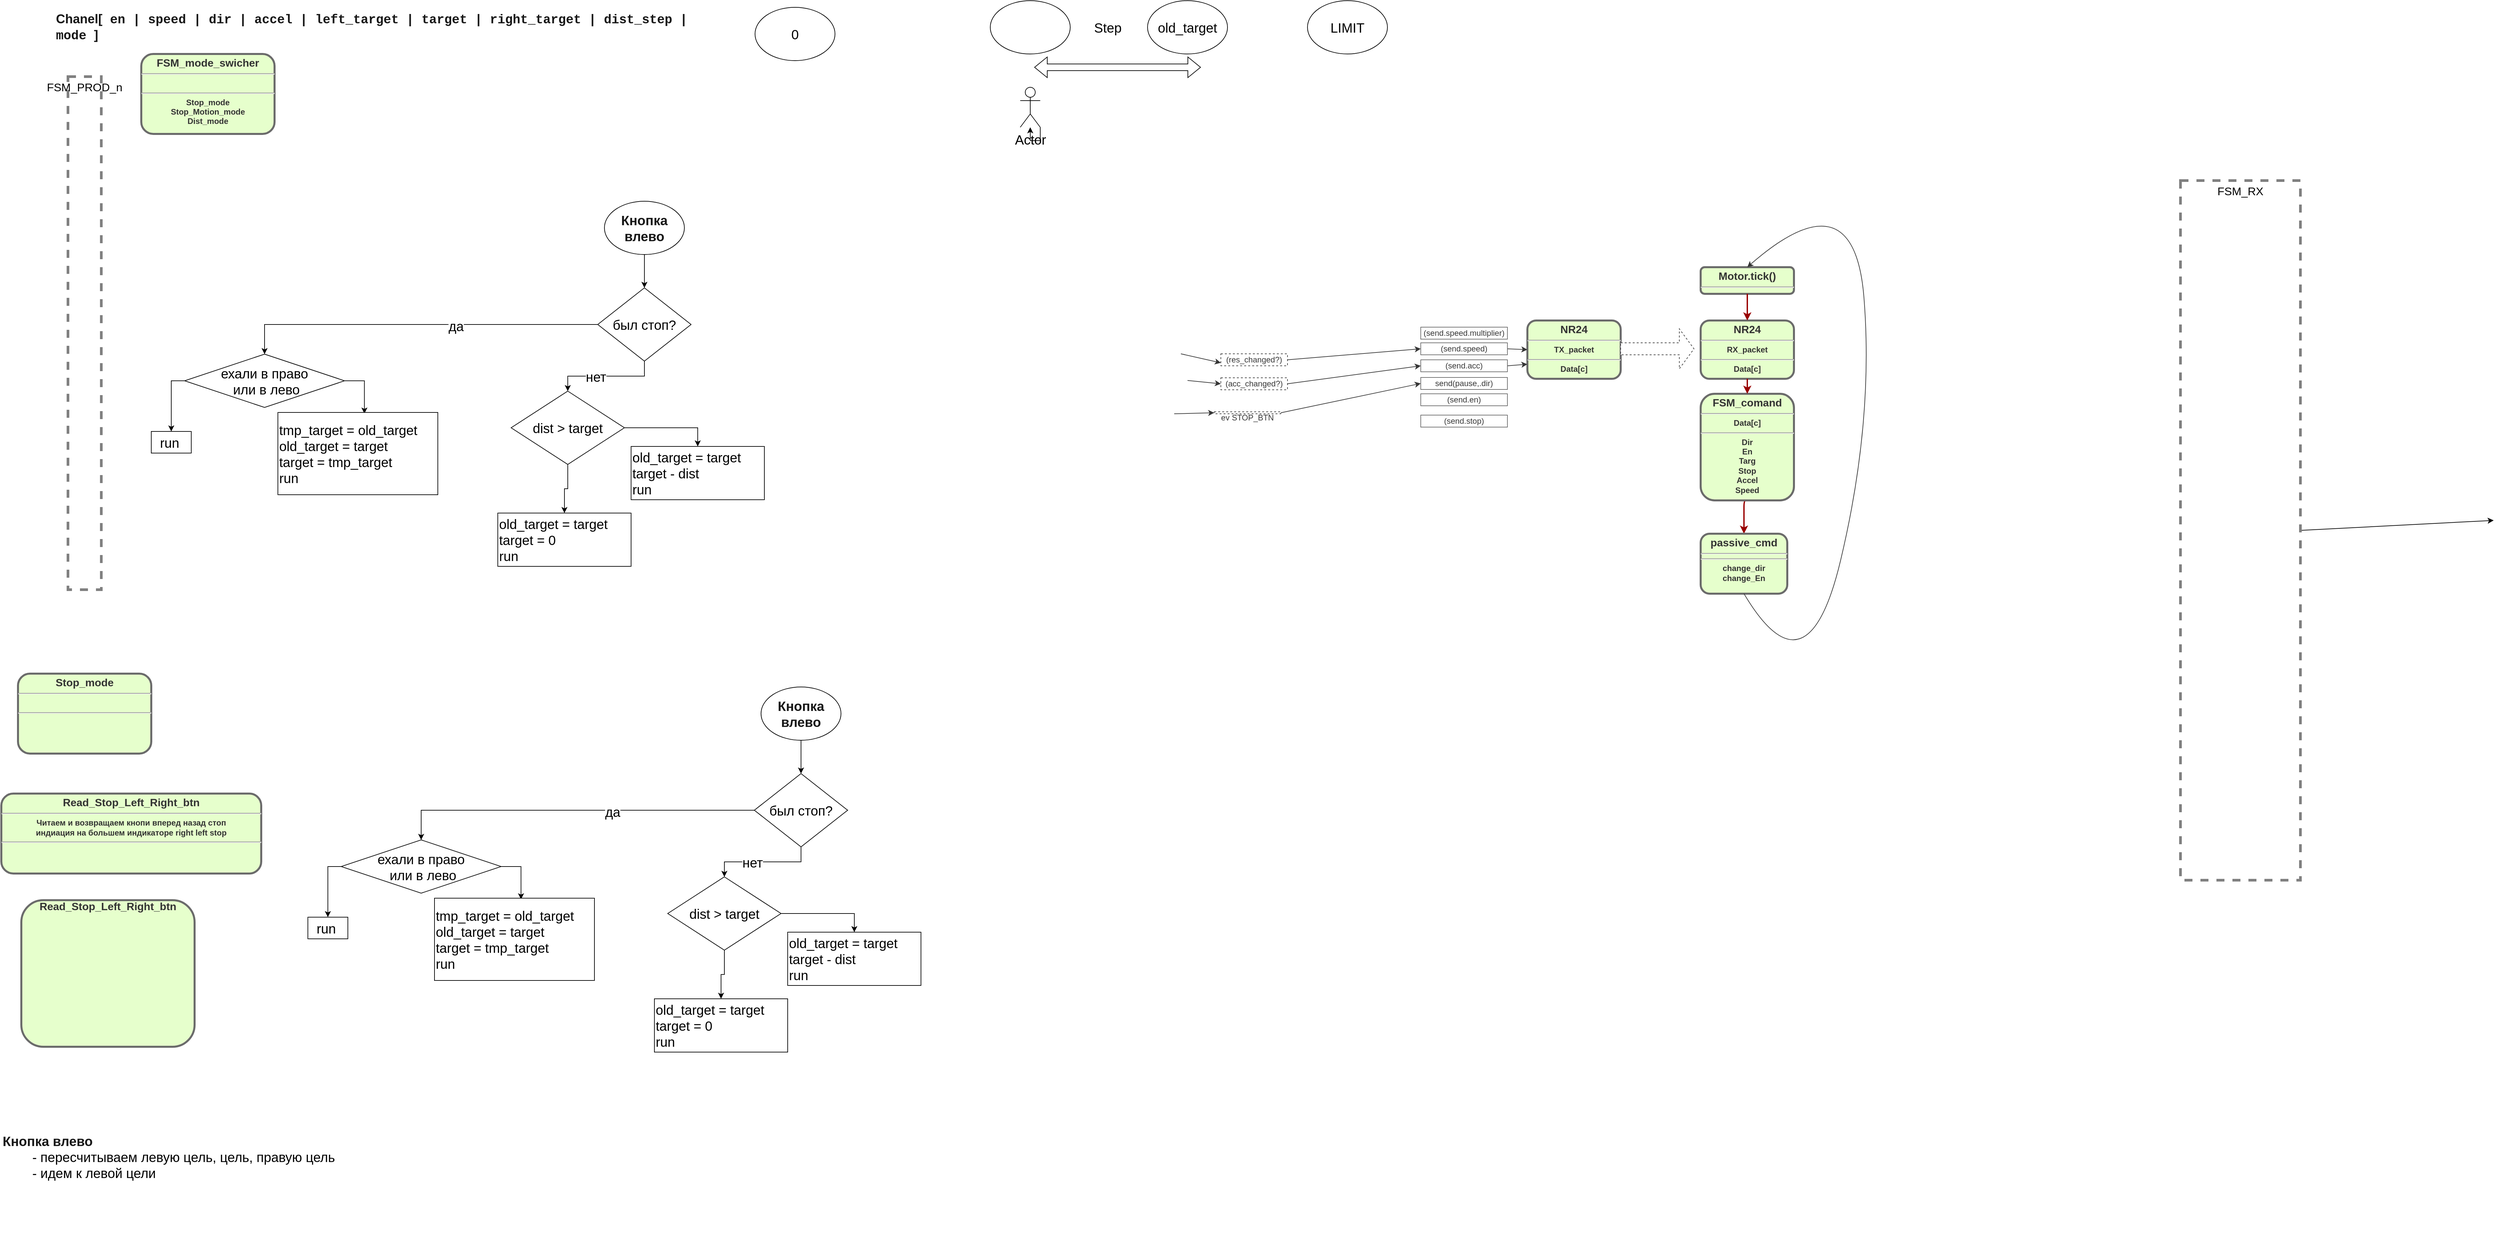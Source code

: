 <mxfile version="16.5.1" type="device"><diagram name="Page-1" id="c7558073-3199-34d8-9f00-42111426c3f3"><mxGraphModel dx="5601" dy="3097" grid="1" gridSize="10" guides="1" tooltips="1" connect="1" arrows="1" fold="1" page="1" pageScale="1" pageWidth="826" pageHeight="1169" background="#FFFFFF" math="0" shadow="0"><root><mxCell id="0"/><mxCell id="1" parent="0"/><mxCell id="73" style="edgeStyle=none;html=1;exitX=1;exitY=0.5;exitDx=0;exitDy=0;fontColor=#333333;" parent="1" source="XhDqjsDDR4K9QMLYtTGp-89" edge="1"><mxGeometry relative="1" as="geometry"><mxPoint x="1310" y="-370" as="targetPoint"/></mxGeometry></mxCell><mxCell id="XhDqjsDDR4K9QMLYtTGp-89" value="&lt;font style=&quot;font-size: 17px&quot;&gt;FSM_RX&lt;/font&gt;" style="rounded=0;whiteSpace=wrap;html=1;strokeColor=#808080;strokeWidth=4;fillColor=none;dashed=1;horizontal=1;verticalAlign=top;" parent="1" vertex="1"><mxGeometry x="840" y="-880" width="180" height="1050" as="geometry"/></mxCell><mxCell id="59" value="" style="edgeStyle=elbowEdgeStyle;elbow=horizontal;strokeColor=#990000;strokeWidth=2;exitX=0.5;exitY=1;exitDx=0;exitDy=0;entryX=0.5;entryY=0;entryDx=0;entryDy=0;fontColor=#333333;" parent="1" source="ADWOjsxQcp8PjI0VjZlt-73" target="ADWOjsxQcp8PjI0VjZlt-74" edge="1"><mxGeometry width="100" height="100" relative="1" as="geometry"><mxPoint x="220" y="299" as="sourcePoint"/><mxPoint x="320" y="199" as="targetPoint"/><Array as="points"><mxPoint x="185" y="-360"/></Array></mxGeometry></mxCell><mxCell id="PI3sJU5HXABUC0Y0tJFZ-156" value="&lt;p style=&quot;margin: 4px 0px 0px ; text-align: center&quot;&gt;&lt;font style=&quot;font-size: 16px&quot;&gt;NR&lt;/font&gt;&lt;span style=&quot;font-size: 16px&quot;&gt;24&lt;/span&gt;&lt;/p&gt;&lt;hr&gt;RX_packet&lt;br&gt;&lt;hr&gt;Data[c]" style="verticalAlign=middle;align=center;overflow=fill;fontSize=12;fontFamily=Helvetica;html=1;rounded=1;fontStyle=1;strokeWidth=3;fillColor=#E6FFCC;strokeColor=#6B6B6B;fontColor=#333333;" parent="1" vertex="1"><mxGeometry x="120" y="-670" width="140" height="87.5" as="geometry"/></mxCell><mxCell id="97" style="edgeStyle=none;html=1;exitX=1;exitY=0.5;exitDx=0;exitDy=0;entryX=0;entryY=0.5;entryDx=0;entryDy=0;fontSize=23;fontColor=#333333;strokeColor=#363636;" parent="1" source="XhDqjsDDR4K9QMLYtTGp-74" target="95" edge="1"><mxGeometry relative="1" as="geometry"/></mxCell><mxCell id="XhDqjsDDR4K9QMLYtTGp-74" value="(res_changed?)" style="text;spacingTop=-5;align=center;strokeColor=#454545;dashed=1;fontColor=#383838;" parent="1" vertex="1"><mxGeometry x="-600" y="-620" width="100" height="18" as="geometry"/></mxCell><mxCell id="XhDqjsDDR4K9QMLYtTGp-92" value="&lt;font style=&quot;font-size: 17px&quot;&gt;FSM_PROD_n&lt;/font&gt;" style="rounded=0;whiteSpace=wrap;html=1;strokeColor=#808080;strokeWidth=4;fillColor=none;dashed=1;horizontal=1;verticalAlign=top;" parent="1" vertex="1"><mxGeometry x="-2330" y="-1036" width="50" height="770" as="geometry"/></mxCell><mxCell id="ADWOjsxQcp8PjI0VjZlt-73" value="&lt;p style=&quot;margin: 4px 0px 0px ; text-align: center&quot;&gt;&lt;span style=&quot;font-size: 16px&quot;&gt;&lt;font&gt;FSM_comand&lt;/font&gt;&lt;/span&gt;&lt;/p&gt;&lt;hr&gt;&lt;font&gt;Data[c]&lt;/font&gt;&lt;hr&gt;&lt;font&gt;Dir&lt;br&gt;En&lt;br&gt;Targ&lt;br&gt;Stop&lt;br&gt;Accel&lt;br&gt;Speed&lt;/font&gt;" style="verticalAlign=middle;align=center;overflow=fill;fontSize=12;fontFamily=Helvetica;html=1;rounded=1;fontStyle=1;strokeWidth=3;fillColor=#E6FFCC;strokeColor=#6B6B6B;fontColor=#333333;" parent="1" vertex="1"><mxGeometry x="120" y="-560" width="140" height="160" as="geometry"/></mxCell><mxCell id="ADWOjsxQcp8PjI0VjZlt-74" value="&lt;p style=&quot;margin: 4px 0px 0px ; text-align: center&quot;&gt;&lt;span style=&quot;font-size: 16px&quot;&gt;passive_cmd&lt;/span&gt;&lt;/p&gt;&lt;hr&gt;&lt;hr&gt;change_dir&lt;br&gt;change_En" style="verticalAlign=middle;align=center;overflow=fill;fontSize=12;fontFamily=Helvetica;html=1;rounded=1;fontStyle=1;strokeWidth=3;fillColor=#E6FFCC;strokeColor=#6B6B6B;fontColor=#333333;" parent="1" vertex="1"><mxGeometry x="120" y="-350" width="130" height="90" as="geometry"/></mxCell><mxCell id="77" value="&lt;p style=&quot;margin: 4px 0px 0px ; text-align: center&quot;&gt;&lt;span style=&quot;font-size: 16px&quot;&gt;Motor.tick()&lt;/span&gt;&lt;/p&gt;&lt;hr&gt;&lt;br&gt;&lt;hr&gt;" style="verticalAlign=middle;align=center;overflow=fill;fontSize=12;fontFamily=Helvetica;html=1;rounded=1;fontStyle=1;strokeWidth=3;fillColor=#E6FFCC;strokeColor=#6B6B6B;fontColor=#333333;" parent="1" vertex="1"><mxGeometry x="120" y="-750" width="140" height="40" as="geometry"/></mxCell><mxCell id="78" value="" style="edgeStyle=elbowEdgeStyle;elbow=horizontal;strokeColor=#990000;strokeWidth=2;exitX=0.5;exitY=1;exitDx=0;exitDy=0;fontColor=#333333;entryX=0.5;entryY=0;entryDx=0;entryDy=0;" parent="1" source="77" target="PI3sJU5HXABUC0Y0tJFZ-156" edge="1"><mxGeometry width="100" height="100" relative="1" as="geometry"><mxPoint x="440" y="-680" as="sourcePoint"/><mxPoint x="190" y="-680" as="targetPoint"/><Array as="points"><mxPoint x="190" y="-700"/></Array></mxGeometry></mxCell><mxCell id="79" value="" style="edgeStyle=elbowEdgeStyle;elbow=horizontal;strokeColor=#990000;strokeWidth=2;exitX=0.5;exitY=1;exitDx=0;exitDy=0;fontColor=#333333;entryX=0.5;entryY=0;entryDx=0;entryDy=0;" parent="1" source="PI3sJU5HXABUC0Y0tJFZ-156" target="ADWOjsxQcp8PjI0VjZlt-73" edge="1"><mxGeometry width="100" height="100" relative="1" as="geometry"><mxPoint x="430" y="-630" as="sourcePoint"/><mxPoint x="430" y="-590" as="targetPoint"/><Array as="points"><mxPoint x="190" y="-570"/></Array></mxGeometry></mxCell><mxCell id="81" value="" style="curved=1;endArrow=classic;html=1;fontColor=#333333;strokeColor=#363636;exitX=0.5;exitY=1;exitDx=0;exitDy=0;entryX=0.5;entryY=0;entryDx=0;entryDy=0;" parent="1" source="ADWOjsxQcp8PjI0VjZlt-74" target="77" edge="1"><mxGeometry width="50" height="50" relative="1" as="geometry"><mxPoint x="100" y="-310" as="sourcePoint"/><mxPoint x="470" y="-620" as="targetPoint"/><Array as="points"><mxPoint x="280" y="-100"/><mxPoint x="380" y="-520"/><mxPoint x="350" y="-890"/></Array></mxGeometry></mxCell><mxCell id="83" value="&lt;p style=&quot;margin: 4px 0px 0px ; text-align: center&quot;&gt;&lt;span style=&quot;font-size: 16px&quot;&gt;&lt;font&gt;FSM_mode_swicher&lt;/font&gt;&lt;/span&gt;&lt;/p&gt;&lt;hr&gt;&lt;br&gt;&lt;hr&gt;Stop_mode&lt;br&gt;Stop_Motion_mode&lt;br&gt;Dist_mode" style="verticalAlign=middle;align=center;overflow=fill;fontSize=12;fontFamily=Helvetica;html=1;rounded=1;fontStyle=1;strokeWidth=3;fillColor=#E6FFCC;strokeColor=#6B6B6B;fontColor=#333333;" parent="1" vertex="1"><mxGeometry x="-2220" y="-1070" width="200" height="120" as="geometry"/></mxCell><mxCell id="84" value="&lt;p style=&quot;margin: 4px 0px 0px ; text-align: center&quot;&gt;&lt;font style=&quot;font-size: 16px&quot;&gt;NR&lt;/font&gt;&lt;span style=&quot;font-size: 16px&quot;&gt;24&lt;/span&gt;&lt;/p&gt;&lt;hr&gt;TX_packet&lt;br&gt;&lt;hr&gt;Data[c]" style="verticalAlign=middle;align=center;overflow=fill;fontSize=12;fontFamily=Helvetica;html=1;rounded=1;fontStyle=1;strokeWidth=3;fillColor=#E6FFCC;strokeColor=#6B6B6B;fontColor=#333333;" parent="1" vertex="1"><mxGeometry x="-140" y="-670" width="140" height="87.5" as="geometry"/></mxCell><mxCell id="85" value="" style="shape=singleArrow;whiteSpace=wrap;html=1;dashed=1;fontColor=#333333;strokeColor=#454545;" parent="1" vertex="1"><mxGeometry y="-657.5" width="110" height="60" as="geometry"/></mxCell><mxCell id="87" value="&lt;p style=&quot;margin: 4px 0px 0px ; text-align: center&quot;&gt;&lt;span style=&quot;font-size: 16px&quot;&gt;&lt;font&gt;Stop_mode&lt;/font&gt;&lt;/span&gt;&lt;/p&gt;&lt;hr&gt;&lt;br&gt;&lt;hr&gt;" style="verticalAlign=middle;align=center;overflow=fill;fontSize=12;fontFamily=Helvetica;html=1;rounded=1;fontStyle=1;strokeWidth=3;fillColor=#E6FFCC;strokeColor=#6B6B6B;fontColor=#333333;" parent="1" vertex="1"><mxGeometry x="-2405" y="-140" width="200" height="120" as="geometry"/></mxCell><mxCell id="96" style="edgeStyle=none;html=1;entryX=0;entryY=0.75;entryDx=0;entryDy=0;fontSize=23;fontColor=#333333;strokeColor=#363636;" parent="1" target="XhDqjsDDR4K9QMLYtTGp-74" edge="1"><mxGeometry relative="1" as="geometry"><mxPoint x="-660" y="-620" as="sourcePoint"/></mxGeometry></mxCell><mxCell id="101" style="edgeStyle=none;html=1;entryX=0;entryY=0.5;entryDx=0;entryDy=0;fontSize=23;fontColor=#333333;strokeColor=#363636;" parent="1" target="99" edge="1"><mxGeometry relative="1" as="geometry"><mxPoint x="-650" y="-580" as="sourcePoint"/></mxGeometry></mxCell><mxCell id="91" value="&lt;span style=&quot;font-size: 16px&quot;&gt;Read_Stop_Left_Right_btn&lt;/span&gt;&lt;p style=&quot;margin: 4px 0px 0px ; text-align: center&quot;&gt;&lt;/p&gt;" style="verticalAlign=middle;align=center;overflow=fill;fontSize=12;fontFamily=Helvetica;html=1;rounded=1;fontStyle=1;strokeWidth=3;fillColor=#E6FFCC;strokeColor=#6B6B6B;fontColor=#333333;" parent="1" vertex="1"><mxGeometry x="-2400" y="200" width="260" height="220" as="geometry"/></mxCell><mxCell id="92" value="&lt;p style=&quot;margin: 4px 0px 0px ; text-align: center&quot;&gt;&lt;span style=&quot;font-size: 16px&quot;&gt;Read_Stop_Left_Right_btn&lt;/span&gt;&lt;br&gt;&lt;/p&gt;&lt;hr&gt;Читаем и возвращаем кнопи вперед назад стоп&lt;br&gt;индиация на большем индикаторе right left stop&lt;hr&gt;" style="verticalAlign=middle;align=center;overflow=fill;fontSize=12;fontFamily=Helvetica;html=1;rounded=1;fontStyle=1;strokeWidth=3;fillColor=#E6FFCC;strokeColor=#6B6B6B;fontColor=#333333;" parent="1" vertex="1"><mxGeometry x="-2430" y="40" width="390" height="120" as="geometry"/></mxCell><mxCell id="98" style="edgeStyle=none;html=1;exitX=1;exitY=0.5;exitDx=0;exitDy=0;entryX=0;entryY=0.5;entryDx=0;entryDy=0;fontSize=23;fontColor=#333333;strokeColor=#363636;" parent="1" source="95" target="84" edge="1"><mxGeometry relative="1" as="geometry"/></mxCell><mxCell id="95" value="(send.speed)" style="text;spacingTop=-5;align=center;strokeColor=#6B6B6B;fontColor=#383838;" parent="1" vertex="1"><mxGeometry x="-300" y="-636.5" width="130" height="18" as="geometry"/></mxCell><mxCell id="102" style="edgeStyle=none;html=1;exitX=1;exitY=0.5;exitDx=0;exitDy=0;entryX=0;entryY=0.5;entryDx=0;entryDy=0;fontSize=23;fontColor=#333333;strokeColor=#363636;" parent="1" source="99" target="100" edge="1"><mxGeometry relative="1" as="geometry"/></mxCell><mxCell id="99" value="(acc_changed?)" style="text;spacingTop=-5;align=center;strokeColor=#454545;dashed=1;fontColor=#383838;" parent="1" vertex="1"><mxGeometry x="-600" y="-584" width="100" height="18" as="geometry"/></mxCell><mxCell id="103" style="edgeStyle=none;html=1;exitX=1;exitY=0.5;exitDx=0;exitDy=0;entryX=0;entryY=0.75;entryDx=0;entryDy=0;fontSize=23;fontColor=#333333;strokeColor=#363636;" parent="1" source="100" target="84" edge="1"><mxGeometry relative="1" as="geometry"/></mxCell><mxCell id="100" value="(send.acc)" style="text;spacingTop=-5;align=center;strokeColor=#6B6B6B;fontColor=#383838;" parent="1" vertex="1"><mxGeometry x="-300" y="-611" width="130" height="18" as="geometry"/></mxCell><mxCell id="104" value="send(pause,.dir)" style="text;spacingTop=-5;align=center;strokeColor=#6B6B6B;fontColor=#383838;" parent="1" vertex="1"><mxGeometry x="-300" y="-584.5" width="130" height="18" as="geometry"/></mxCell><mxCell id="105" value="(send.en)" style="text;spacingTop=-5;align=center;strokeColor=#6B6B6B;fontColor=#383838;" parent="1" vertex="1"><mxGeometry x="-300" y="-560" width="130" height="18" as="geometry"/></mxCell><mxCell id="106" value="(send.stop)" style="text;spacingTop=-5;align=center;strokeColor=#6B6B6B;fontColor=#383838;" parent="1" vertex="1"><mxGeometry x="-300" y="-528" width="130" height="18" as="geometry"/></mxCell><mxCell id="107" value="(send.speed.multiplier)" style="text;spacingTop=-5;align=center;strokeColor=#6B6B6B;fontColor=#383838;" parent="1" vertex="1"><mxGeometry x="-300" y="-660" width="130" height="18" as="geometry"/></mxCell><mxCell id="108" value="&lt;font style=&quot;font-size: 19px ; background-color: rgb(255 , 255 , 255)&quot; color=&quot;#171717&quot;&gt;&lt;b&gt;&lt;font style=&quot;font-size: 19px&quot;&gt;Chanel[&lt;/font&gt;&lt;span style=&quot;font-family: &amp;#34;consolas&amp;#34; , &amp;#34;courier new&amp;#34; , monospace&quot;&gt;&amp;nbsp;en | speed | dir | accel | left_target | target | right_target | dist_step | mode&amp;nbsp;&lt;/span&gt;]&lt;/b&gt;&lt;/font&gt;" style="text;html=1;strokeColor=none;fillColor=none;align=left;verticalAlign=middle;whiteSpace=wrap;rounded=0;" parent="1" vertex="1"><mxGeometry x="-2350" y="-1125" width="950" height="30" as="geometry"/></mxCell><mxCell id="109" value="ev STOP_BTN" style="text;spacingTop=-5;align=center;strokeColor=#454545;dashed=1;fontColor=#383838;" parent="1" vertex="1"><mxGeometry x="-610" y="-533" width="100" height="3" as="geometry"/></mxCell><mxCell id="110" style="edgeStyle=none;html=1;entryX=0;entryY=0.5;entryDx=0;entryDy=0;fontSize=23;fontColor=#333333;strokeColor=#363636;" parent="1" target="109" edge="1"><mxGeometry relative="1" as="geometry"><mxPoint x="-670" y="-530" as="sourcePoint"/><mxPoint x="-724" y="-278.75" as="targetPoint"/></mxGeometry></mxCell><mxCell id="112" style="edgeStyle=none;html=1;exitX=1;exitY=0.5;exitDx=0;exitDy=0;entryX=0;entryY=0.5;entryDx=0;entryDy=0;fontSize=23;fontColor=#333333;strokeColor=#363636;" parent="1" source="109" target="104" edge="1"><mxGeometry relative="1" as="geometry"><mxPoint x="-470" y="-410" as="sourcePoint"/><mxPoint x="-354" y="-358.75" as="targetPoint"/></mxGeometry></mxCell><mxCell id="JQwhq6cJqFGTMtAaRPBb-112" value="&lt;font style=&quot;font-size: 20px&quot;&gt;&lt;font color=&quot;#171717&quot; style=&quot;font-size: 20px&quot;&gt;&lt;span style=&quot;background-color: rgb(255 , 255 , 255)&quot;&gt;&lt;b&gt;Кнопка влево&lt;br&gt;&lt;/b&gt;&lt;/span&gt;&lt;/font&gt;&lt;span style=&quot;white-space: pre&quot;&gt;&#9;&lt;/span&gt;- пересчитываем левую цель, цель, правую цель&amp;nbsp;&lt;br&gt;&lt;span style=&quot;white-space: pre&quot;&gt;&#9;&lt;/span&gt;- идем к левой цели&lt;/font&gt;" style="text;html=1;strokeColor=none;fillColor=none;align=left;verticalAlign=middle;whiteSpace=wrap;rounded=0;" vertex="1" parent="1"><mxGeometry x="-2430" y="470" width="950" height="230" as="geometry"/></mxCell><mxCell id="JQwhq6cJqFGTMtAaRPBb-115" style="edgeStyle=orthogonalEdgeStyle;rounded=0;orthogonalLoop=1;jettySize=auto;html=1;exitX=0.5;exitY=1;exitDx=0;exitDy=0;entryX=0.5;entryY=0;entryDx=0;entryDy=0;fontSize=20;" edge="1" parent="1" source="JQwhq6cJqFGTMtAaRPBb-113" target="JQwhq6cJqFGTMtAaRPBb-114"><mxGeometry relative="1" as="geometry"/></mxCell><mxCell id="JQwhq6cJqFGTMtAaRPBb-113" value="&lt;b style=&quot;color: rgb(23 , 23 , 23) ; text-align: left&quot;&gt;Кнопка влево&lt;/b&gt;" style="ellipse;whiteSpace=wrap;html=1;fontSize=20;" vertex="1" parent="1"><mxGeometry x="-1525" y="-849" width="120" height="80" as="geometry"/></mxCell><mxCell id="JQwhq6cJqFGTMtAaRPBb-118" style="edgeStyle=orthogonalEdgeStyle;rounded=0;orthogonalLoop=1;jettySize=auto;html=1;exitX=0.5;exitY=1;exitDx=0;exitDy=0;fontSize=20;entryX=0.5;entryY=0;entryDx=0;entryDy=0;" edge="1" parent="1" source="JQwhq6cJqFGTMtAaRPBb-114" target="JQwhq6cJqFGTMtAaRPBb-121"><mxGeometry relative="1" as="geometry"><mxPoint x="-1575" y="-549" as="targetPoint"/></mxGeometry></mxCell><mxCell id="JQwhq6cJqFGTMtAaRPBb-119" value="нет" style="edgeLabel;html=1;align=center;verticalAlign=middle;resizable=0;points=[];fontSize=20;" vertex="1" connectable="0" parent="JQwhq6cJqFGTMtAaRPBb-118"><mxGeometry x="0.183" relative="1" as="geometry"><mxPoint x="-1" as="offset"/></mxGeometry></mxCell><mxCell id="JQwhq6cJqFGTMtAaRPBb-134" style="edgeStyle=orthogonalEdgeStyle;rounded=0;orthogonalLoop=1;jettySize=auto;html=1;exitX=0;exitY=0.5;exitDx=0;exitDy=0;entryX=0.5;entryY=0;entryDx=0;entryDy=0;fontSize=20;" edge="1" parent="1" source="JQwhq6cJqFGTMtAaRPBb-114" target="JQwhq6cJqFGTMtAaRPBb-133"><mxGeometry relative="1" as="geometry"/></mxCell><mxCell id="JQwhq6cJqFGTMtAaRPBb-136" value="да" style="edgeLabel;html=1;align=center;verticalAlign=middle;resizable=0;points=[];fontSize=20;" vertex="1" connectable="0" parent="JQwhq6cJqFGTMtAaRPBb-134"><mxGeometry x="-0.216" y="2" relative="1" as="geometry"><mxPoint as="offset"/></mxGeometry></mxCell><mxCell id="JQwhq6cJqFGTMtAaRPBb-114" value="был стоп?" style="rhombus;whiteSpace=wrap;html=1;fontSize=20;" vertex="1" parent="1"><mxGeometry x="-1535" y="-719" width="140" height="110" as="geometry"/></mxCell><mxCell id="JQwhq6cJqFGTMtAaRPBb-120" value="old_target = target&lt;br&gt;target - dist&lt;br&gt;run" style="rounded=0;whiteSpace=wrap;html=1;fontSize=20;align=left;" vertex="1" parent="1"><mxGeometry x="-1485" y="-481" width="200" height="80" as="geometry"/></mxCell><mxCell id="JQwhq6cJqFGTMtAaRPBb-132" style="edgeStyle=orthogonalEdgeStyle;rounded=0;orthogonalLoop=1;jettySize=auto;html=1;exitX=1;exitY=0.5;exitDx=0;exitDy=0;entryX=0.5;entryY=0;entryDx=0;entryDy=0;fontSize=20;" edge="1" parent="1" source="JQwhq6cJqFGTMtAaRPBb-121" target="JQwhq6cJqFGTMtAaRPBb-120"><mxGeometry relative="1" as="geometry"/></mxCell><mxCell id="JQwhq6cJqFGTMtAaRPBb-138" style="edgeStyle=orthogonalEdgeStyle;rounded=0;orthogonalLoop=1;jettySize=auto;html=1;exitX=0.5;exitY=1;exitDx=0;exitDy=0;entryX=0.5;entryY=0;entryDx=0;entryDy=0;fontSize=20;" edge="1" parent="1" source="JQwhq6cJqFGTMtAaRPBb-121" target="JQwhq6cJqFGTMtAaRPBb-137"><mxGeometry relative="1" as="geometry"/></mxCell><mxCell id="JQwhq6cJqFGTMtAaRPBb-121" value="dist &amp;gt; target" style="rhombus;whiteSpace=wrap;html=1;fontSize=20;" vertex="1" parent="1"><mxGeometry x="-1665" y="-564" width="170" height="110" as="geometry"/></mxCell><mxCell id="JQwhq6cJqFGTMtAaRPBb-122" value="Actor" style="shape=umlActor;verticalLabelPosition=bottom;verticalAlign=top;html=1;outlineConnect=0;fontSize=20;" vertex="1" parent="1"><mxGeometry x="-901" y="-1020" width="30" height="60" as="geometry"/></mxCell><mxCell id="JQwhq6cJqFGTMtAaRPBb-123" value="" style="ellipse;whiteSpace=wrap;html=1;fontSize=20;" vertex="1" parent="1"><mxGeometry x="-946" y="-1150" width="120" height="80" as="geometry"/></mxCell><mxCell id="JQwhq6cJqFGTMtAaRPBb-125" value="old_target" style="ellipse;whiteSpace=wrap;html=1;fontSize=20;" vertex="1" parent="1"><mxGeometry x="-710" y="-1150" width="120" height="80" as="geometry"/></mxCell><mxCell id="JQwhq6cJqFGTMtAaRPBb-127" style="edgeStyle=orthogonalEdgeStyle;rounded=0;orthogonalLoop=1;jettySize=auto;html=1;exitX=1;exitY=1;exitDx=0;exitDy=0;exitPerimeter=0;fontSize=20;" edge="1" parent="1" source="JQwhq6cJqFGTMtAaRPBb-122" target="JQwhq6cJqFGTMtAaRPBb-122"><mxGeometry relative="1" as="geometry"/></mxCell><mxCell id="JQwhq6cJqFGTMtAaRPBb-128" value="0" style="ellipse;whiteSpace=wrap;html=1;fontSize=20;" vertex="1" parent="1"><mxGeometry x="-1299" y="-1140" width="120" height="80" as="geometry"/></mxCell><mxCell id="JQwhq6cJqFGTMtAaRPBb-129" value="LIMIT" style="ellipse;whiteSpace=wrap;html=1;fontSize=20;" vertex="1" parent="1"><mxGeometry x="-470" y="-1150" width="120" height="80" as="geometry"/></mxCell><mxCell id="JQwhq6cJqFGTMtAaRPBb-130" value="Step" style="text;html=1;align=center;verticalAlign=middle;resizable=0;points=[];autosize=1;strokeColor=none;fillColor=none;fontSize=20;" vertex="1" parent="1"><mxGeometry x="-800" y="-1125" width="60" height="30" as="geometry"/></mxCell><mxCell id="JQwhq6cJqFGTMtAaRPBb-131" value="" style="shape=flexArrow;endArrow=classic;startArrow=classic;html=1;rounded=0;fontSize=20;" edge="1" parent="1"><mxGeometry width="100" height="100" relative="1" as="geometry"><mxPoint x="-880" y="-1050" as="sourcePoint"/><mxPoint x="-630" y="-1050" as="targetPoint"/></mxGeometry></mxCell><mxCell id="JQwhq6cJqFGTMtAaRPBb-140" style="edgeStyle=orthogonalEdgeStyle;rounded=0;orthogonalLoop=1;jettySize=auto;html=1;exitX=0;exitY=0.5;exitDx=0;exitDy=0;entryX=0.5;entryY=0;entryDx=0;entryDy=0;fontSize=20;" edge="1" parent="1" source="JQwhq6cJqFGTMtAaRPBb-133" target="JQwhq6cJqFGTMtAaRPBb-139"><mxGeometry relative="1" as="geometry"/></mxCell><mxCell id="JQwhq6cJqFGTMtAaRPBb-142" style="edgeStyle=orthogonalEdgeStyle;rounded=0;orthogonalLoop=1;jettySize=auto;html=1;exitX=1;exitY=0.5;exitDx=0;exitDy=0;entryX=0.541;entryY=0.014;entryDx=0;entryDy=0;entryPerimeter=0;fontSize=20;" edge="1" parent="1" source="JQwhq6cJqFGTMtAaRPBb-133" target="JQwhq6cJqFGTMtAaRPBb-141"><mxGeometry relative="1" as="geometry"/></mxCell><mxCell id="JQwhq6cJqFGTMtAaRPBb-133" value="ехали в право&lt;br&gt;&amp;nbsp;или в лево" style="rhombus;whiteSpace=wrap;html=1;fontSize=20;" vertex="1" parent="1"><mxGeometry x="-2155" y="-619.5" width="240" height="80" as="geometry"/></mxCell><mxCell id="JQwhq6cJqFGTMtAaRPBb-137" value="old_target = target&lt;br&gt;target = 0&lt;br&gt;run" style="rounded=0;whiteSpace=wrap;html=1;fontSize=20;align=left;" vertex="1" parent="1"><mxGeometry x="-1685" y="-381" width="200" height="80" as="geometry"/></mxCell><mxCell id="JQwhq6cJqFGTMtAaRPBb-139" value="&amp;nbsp; run" style="rounded=0;whiteSpace=wrap;html=1;fontSize=20;align=left;" vertex="1" parent="1"><mxGeometry x="-2205" y="-503.5" width="60" height="32.5" as="geometry"/></mxCell><mxCell id="JQwhq6cJqFGTMtAaRPBb-141" value="tmp_target = old_target&lt;br&gt;old_target = target&lt;br&gt;target = tmp_target&lt;br&gt;run" style="rounded=0;whiteSpace=wrap;html=1;fontSize=20;align=left;" vertex="1" parent="1"><mxGeometry x="-2015" y="-532" width="240" height="123.5" as="geometry"/></mxCell><mxCell id="JQwhq6cJqFGTMtAaRPBb-143" style="edgeStyle=orthogonalEdgeStyle;rounded=0;orthogonalLoop=1;jettySize=auto;html=1;exitX=0.5;exitY=1;exitDx=0;exitDy=0;entryX=0.5;entryY=0;entryDx=0;entryDy=0;fontSize=20;" edge="1" parent="1" source="JQwhq6cJqFGTMtAaRPBb-144" target="JQwhq6cJqFGTMtAaRPBb-149"><mxGeometry relative="1" as="geometry"/></mxCell><mxCell id="JQwhq6cJqFGTMtAaRPBb-144" value="&lt;b style=&quot;color: rgb(23 , 23 , 23) ; text-align: left&quot;&gt;Кнопка влево&lt;/b&gt;" style="ellipse;whiteSpace=wrap;html=1;fontSize=20;" vertex="1" parent="1"><mxGeometry x="-1290" y="-120" width="120" height="80" as="geometry"/></mxCell><mxCell id="JQwhq6cJqFGTMtAaRPBb-145" style="edgeStyle=orthogonalEdgeStyle;rounded=0;orthogonalLoop=1;jettySize=auto;html=1;exitX=0.5;exitY=1;exitDx=0;exitDy=0;fontSize=20;entryX=0.5;entryY=0;entryDx=0;entryDy=0;" edge="1" parent="1" source="JQwhq6cJqFGTMtAaRPBb-149" target="JQwhq6cJqFGTMtAaRPBb-153"><mxGeometry relative="1" as="geometry"><mxPoint x="-1340" y="180" as="targetPoint"/></mxGeometry></mxCell><mxCell id="JQwhq6cJqFGTMtAaRPBb-146" value="нет" style="edgeLabel;html=1;align=center;verticalAlign=middle;resizable=0;points=[];fontSize=20;" vertex="1" connectable="0" parent="JQwhq6cJqFGTMtAaRPBb-145"><mxGeometry x="0.183" relative="1" as="geometry"><mxPoint x="-1" as="offset"/></mxGeometry></mxCell><mxCell id="JQwhq6cJqFGTMtAaRPBb-147" style="edgeStyle=orthogonalEdgeStyle;rounded=0;orthogonalLoop=1;jettySize=auto;html=1;exitX=0;exitY=0.5;exitDx=0;exitDy=0;entryX=0.5;entryY=0;entryDx=0;entryDy=0;fontSize=20;" edge="1" parent="1" source="JQwhq6cJqFGTMtAaRPBb-149" target="JQwhq6cJqFGTMtAaRPBb-156"><mxGeometry relative="1" as="geometry"/></mxCell><mxCell id="JQwhq6cJqFGTMtAaRPBb-148" value="да" style="edgeLabel;html=1;align=center;verticalAlign=middle;resizable=0;points=[];fontSize=20;" vertex="1" connectable="0" parent="JQwhq6cJqFGTMtAaRPBb-147"><mxGeometry x="-0.216" y="2" relative="1" as="geometry"><mxPoint as="offset"/></mxGeometry></mxCell><mxCell id="JQwhq6cJqFGTMtAaRPBb-149" value="был стоп?" style="rhombus;whiteSpace=wrap;html=1;fontSize=20;" vertex="1" parent="1"><mxGeometry x="-1300" y="10" width="140" height="110" as="geometry"/></mxCell><mxCell id="JQwhq6cJqFGTMtAaRPBb-150" value="old_target = target&lt;br&gt;target - dist&lt;br&gt;run" style="rounded=0;whiteSpace=wrap;html=1;fontSize=20;align=left;" vertex="1" parent="1"><mxGeometry x="-1250" y="248" width="200" height="80" as="geometry"/></mxCell><mxCell id="JQwhq6cJqFGTMtAaRPBb-151" style="edgeStyle=orthogonalEdgeStyle;rounded=0;orthogonalLoop=1;jettySize=auto;html=1;exitX=1;exitY=0.5;exitDx=0;exitDy=0;entryX=0.5;entryY=0;entryDx=0;entryDy=0;fontSize=20;" edge="1" parent="1" source="JQwhq6cJqFGTMtAaRPBb-153" target="JQwhq6cJqFGTMtAaRPBb-150"><mxGeometry relative="1" as="geometry"/></mxCell><mxCell id="JQwhq6cJqFGTMtAaRPBb-152" style="edgeStyle=orthogonalEdgeStyle;rounded=0;orthogonalLoop=1;jettySize=auto;html=1;exitX=0.5;exitY=1;exitDx=0;exitDy=0;entryX=0.5;entryY=0;entryDx=0;entryDy=0;fontSize=20;" edge="1" parent="1" source="JQwhq6cJqFGTMtAaRPBb-153" target="JQwhq6cJqFGTMtAaRPBb-157"><mxGeometry relative="1" as="geometry"/></mxCell><mxCell id="JQwhq6cJqFGTMtAaRPBb-153" value="dist &amp;gt; target" style="rhombus;whiteSpace=wrap;html=1;fontSize=20;" vertex="1" parent="1"><mxGeometry x="-1430" y="165" width="170" height="110" as="geometry"/></mxCell><mxCell id="JQwhq6cJqFGTMtAaRPBb-154" style="edgeStyle=orthogonalEdgeStyle;rounded=0;orthogonalLoop=1;jettySize=auto;html=1;exitX=0;exitY=0.5;exitDx=0;exitDy=0;entryX=0.5;entryY=0;entryDx=0;entryDy=0;fontSize=20;" edge="1" parent="1" source="JQwhq6cJqFGTMtAaRPBb-156" target="JQwhq6cJqFGTMtAaRPBb-158"><mxGeometry relative="1" as="geometry"/></mxCell><mxCell id="JQwhq6cJqFGTMtAaRPBb-155" style="edgeStyle=orthogonalEdgeStyle;rounded=0;orthogonalLoop=1;jettySize=auto;html=1;exitX=1;exitY=0.5;exitDx=0;exitDy=0;entryX=0.541;entryY=0.014;entryDx=0;entryDy=0;entryPerimeter=0;fontSize=20;" edge="1" parent="1" source="JQwhq6cJqFGTMtAaRPBb-156" target="JQwhq6cJqFGTMtAaRPBb-159"><mxGeometry relative="1" as="geometry"/></mxCell><mxCell id="JQwhq6cJqFGTMtAaRPBb-156" value="ехали в право&lt;br&gt;&amp;nbsp;или в лево" style="rhombus;whiteSpace=wrap;html=1;fontSize=20;" vertex="1" parent="1"><mxGeometry x="-1920" y="109.5" width="240" height="80" as="geometry"/></mxCell><mxCell id="JQwhq6cJqFGTMtAaRPBb-157" value="old_target = target&lt;br&gt;target = 0&lt;br&gt;run" style="rounded=0;whiteSpace=wrap;html=1;fontSize=20;align=left;" vertex="1" parent="1"><mxGeometry x="-1450" y="348" width="200" height="80" as="geometry"/></mxCell><mxCell id="JQwhq6cJqFGTMtAaRPBb-158" value="&amp;nbsp; run" style="rounded=0;whiteSpace=wrap;html=1;fontSize=20;align=left;" vertex="1" parent="1"><mxGeometry x="-1970" y="225.5" width="60" height="32.5" as="geometry"/></mxCell><mxCell id="JQwhq6cJqFGTMtAaRPBb-159" value="tmp_target = old_target&lt;br&gt;old_target = target&lt;br&gt;target = tmp_target&lt;br&gt;run" style="rounded=0;whiteSpace=wrap;html=1;fontSize=20;align=left;" vertex="1" parent="1"><mxGeometry x="-1780" y="197" width="240" height="123.5" as="geometry"/></mxCell></root></mxGraphModel></diagram></mxfile>